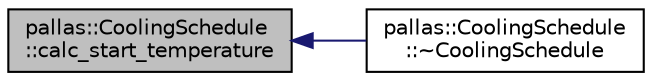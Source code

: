 digraph "pallas::CoolingSchedule::calc_start_temperature"
{
  edge [fontname="Helvetica",fontsize="10",labelfontname="Helvetica",labelfontsize="10"];
  node [fontname="Helvetica",fontsize="10",shape=record];
  rankdir="LR";
  Node1 [label="pallas::CoolingSchedule\l::calc_start_temperature",height=0.2,width=0.4,color="black", fillcolor="grey75", style="filled", fontcolor="black"];
  Node1 -> Node2 [dir="back",color="midnightblue",fontsize="10",style="solid",fontname="Helvetica"];
  Node2 [label="pallas::CoolingSchedule\l::~CoolingSchedule",height=0.2,width=0.4,color="black", fillcolor="white", style="filled",URL="$classpallas_1_1_cooling_schedule.html#a8b19f700f186a57f54e96af99cbce566",tooltip="Default destructor. "];
}
